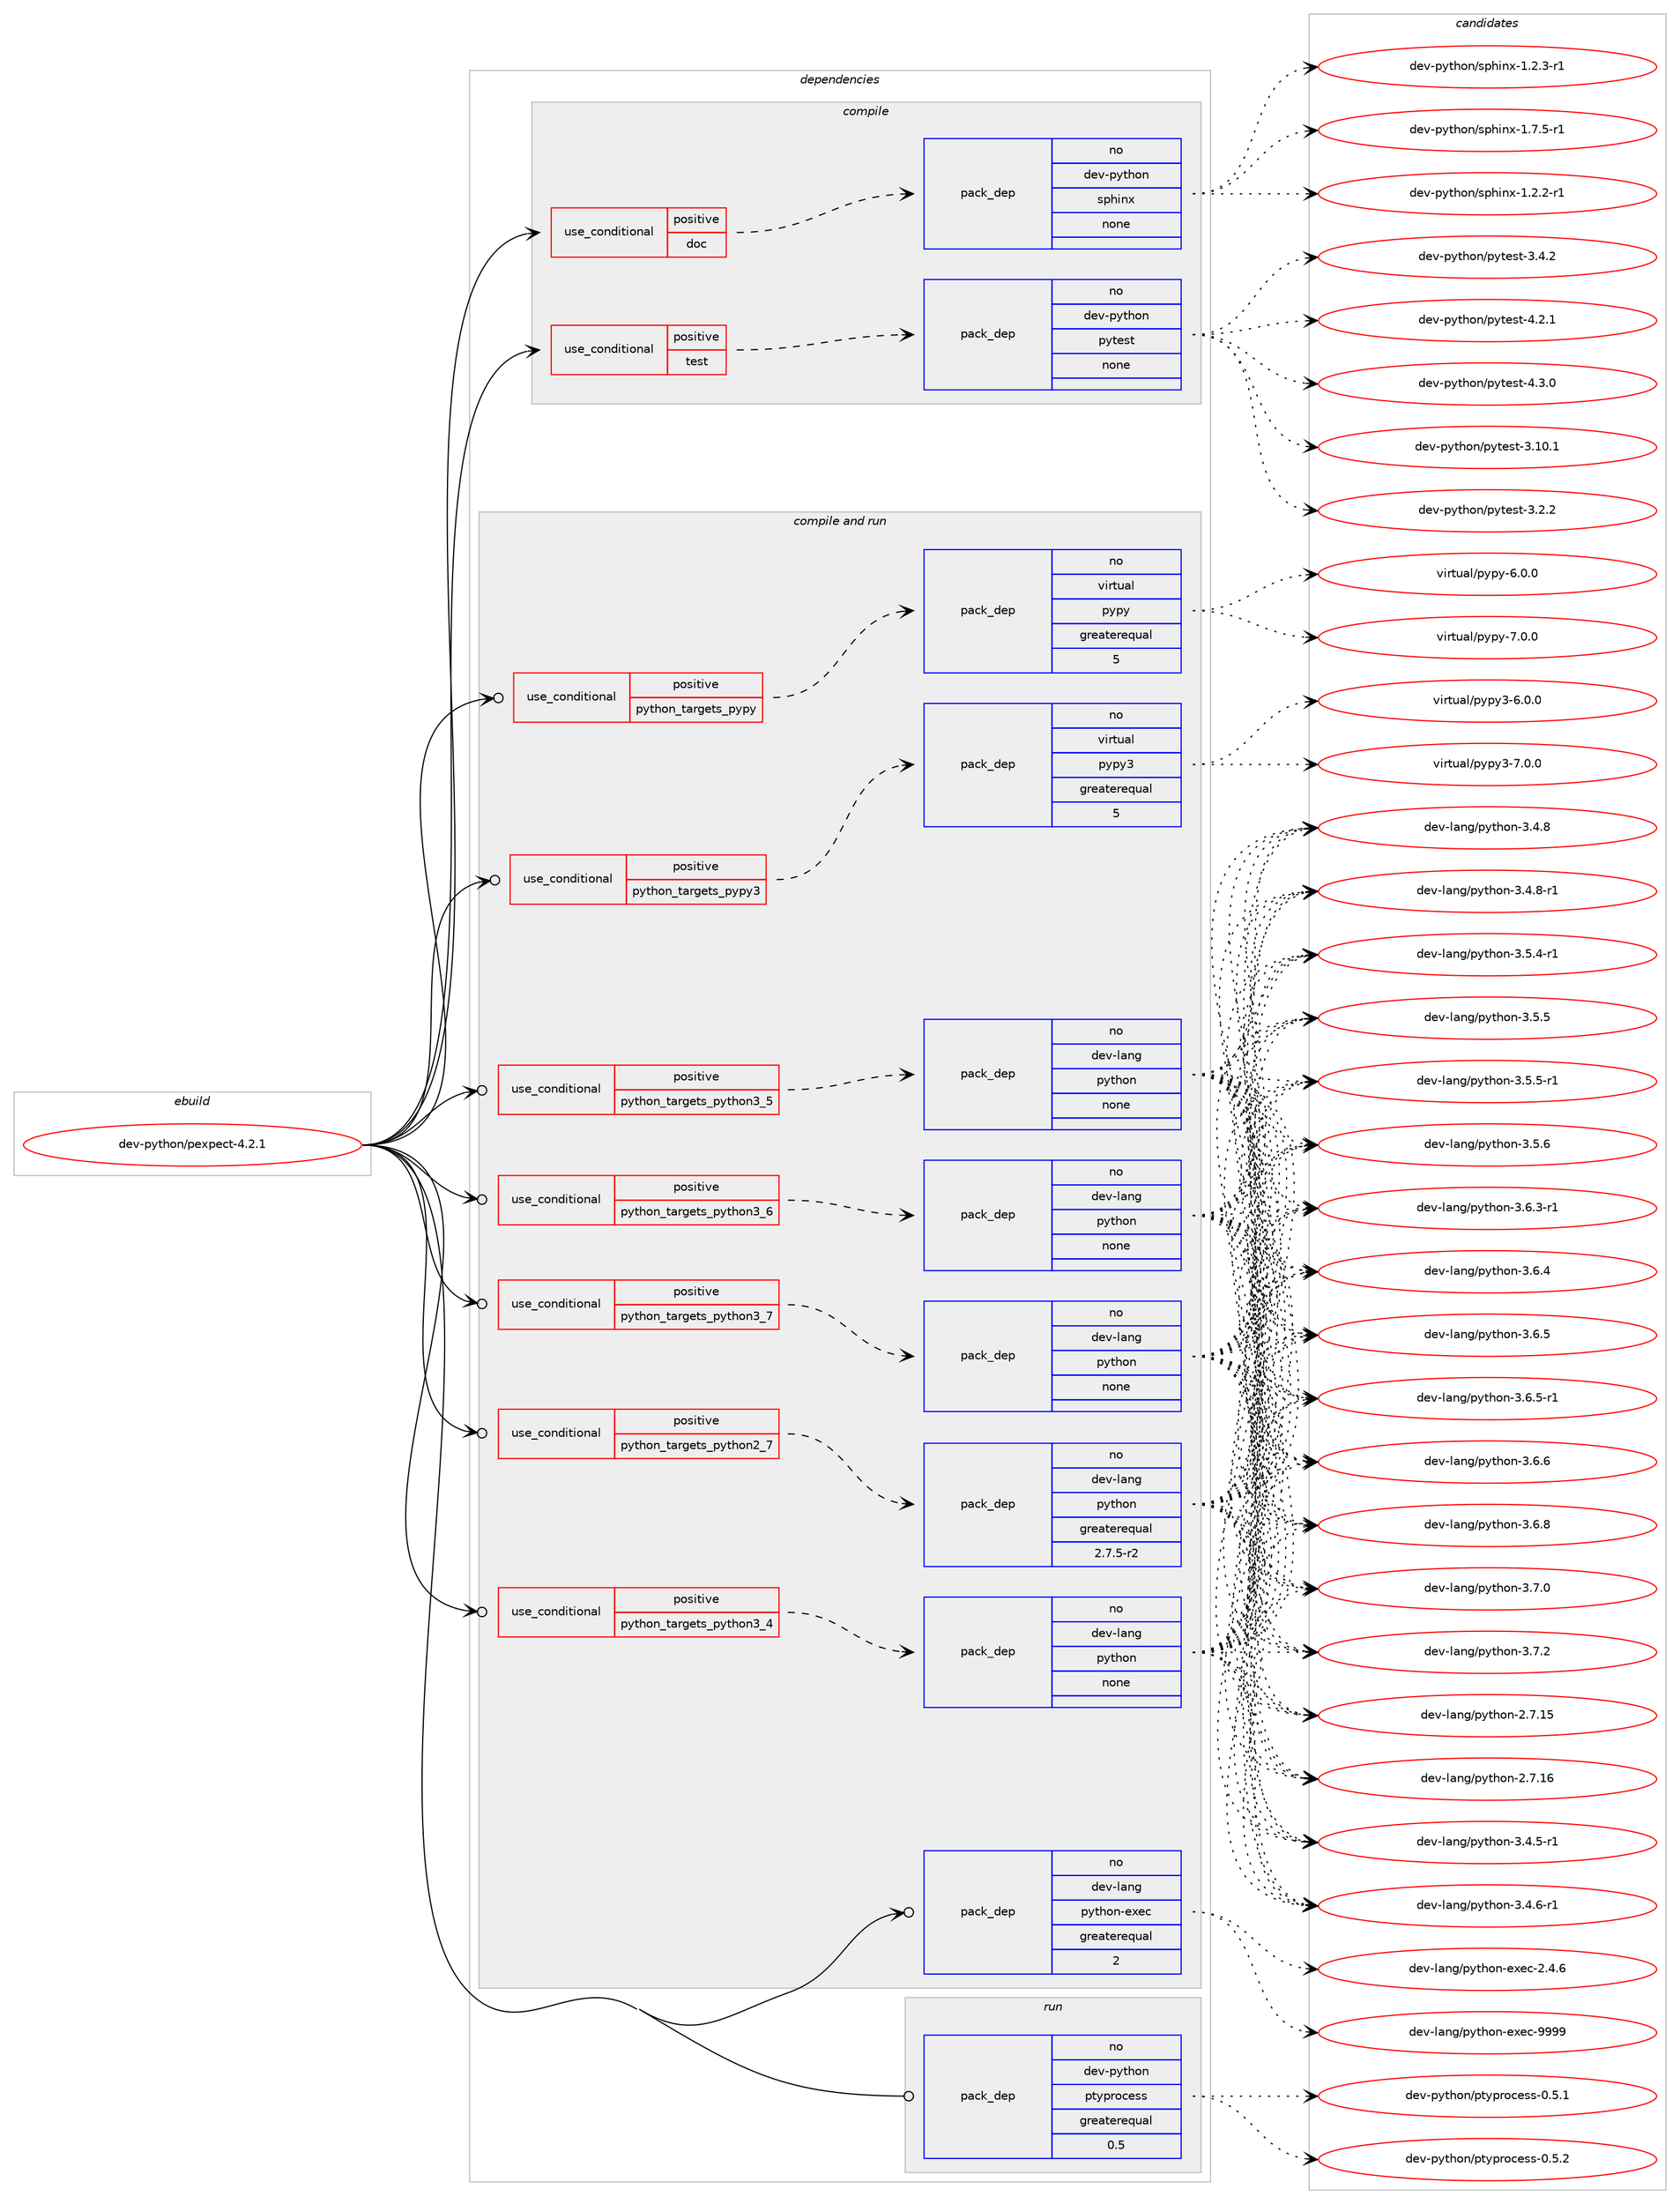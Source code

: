 digraph prolog {

# *************
# Graph options
# *************

newrank=true;
concentrate=true;
compound=true;
graph [rankdir=LR,fontname=Helvetica,fontsize=10,ranksep=1.5];#, ranksep=2.5, nodesep=0.2];
edge  [arrowhead=vee];
node  [fontname=Helvetica,fontsize=10];

# **********
# The ebuild
# **********

subgraph cluster_leftcol {
color=gray;
rank=same;
label=<<i>ebuild</i>>;
id [label="dev-python/pexpect-4.2.1", color=red, width=4, href="../dev-python/pexpect-4.2.1.svg"];
}

# ****************
# The dependencies
# ****************

subgraph cluster_midcol {
color=gray;
label=<<i>dependencies</i>>;
subgraph cluster_compile {
fillcolor="#eeeeee";
style=filled;
label=<<i>compile</i>>;
subgraph cond379324 {
dependency1425254 [label=<<TABLE BORDER="0" CELLBORDER="1" CELLSPACING="0" CELLPADDING="4"><TR><TD ROWSPAN="3" CELLPADDING="10">use_conditional</TD></TR><TR><TD>positive</TD></TR><TR><TD>doc</TD></TR></TABLE>>, shape=none, color=red];
subgraph pack1022620 {
dependency1425255 [label=<<TABLE BORDER="0" CELLBORDER="1" CELLSPACING="0" CELLPADDING="4" WIDTH="220"><TR><TD ROWSPAN="6" CELLPADDING="30">pack_dep</TD></TR><TR><TD WIDTH="110">no</TD></TR><TR><TD>dev-python</TD></TR><TR><TD>sphinx</TD></TR><TR><TD>none</TD></TR><TR><TD></TD></TR></TABLE>>, shape=none, color=blue];
}
dependency1425254:e -> dependency1425255:w [weight=20,style="dashed",arrowhead="vee"];
}
id:e -> dependency1425254:w [weight=20,style="solid",arrowhead="vee"];
subgraph cond379325 {
dependency1425256 [label=<<TABLE BORDER="0" CELLBORDER="1" CELLSPACING="0" CELLPADDING="4"><TR><TD ROWSPAN="3" CELLPADDING="10">use_conditional</TD></TR><TR><TD>positive</TD></TR><TR><TD>test</TD></TR></TABLE>>, shape=none, color=red];
subgraph pack1022621 {
dependency1425257 [label=<<TABLE BORDER="0" CELLBORDER="1" CELLSPACING="0" CELLPADDING="4" WIDTH="220"><TR><TD ROWSPAN="6" CELLPADDING="30">pack_dep</TD></TR><TR><TD WIDTH="110">no</TD></TR><TR><TD>dev-python</TD></TR><TR><TD>pytest</TD></TR><TR><TD>none</TD></TR><TR><TD></TD></TR></TABLE>>, shape=none, color=blue];
}
dependency1425256:e -> dependency1425257:w [weight=20,style="dashed",arrowhead="vee"];
}
id:e -> dependency1425256:w [weight=20,style="solid",arrowhead="vee"];
}
subgraph cluster_compileandrun {
fillcolor="#eeeeee";
style=filled;
label=<<i>compile and run</i>>;
subgraph cond379326 {
dependency1425258 [label=<<TABLE BORDER="0" CELLBORDER="1" CELLSPACING="0" CELLPADDING="4"><TR><TD ROWSPAN="3" CELLPADDING="10">use_conditional</TD></TR><TR><TD>positive</TD></TR><TR><TD>python_targets_pypy</TD></TR></TABLE>>, shape=none, color=red];
subgraph pack1022622 {
dependency1425259 [label=<<TABLE BORDER="0" CELLBORDER="1" CELLSPACING="0" CELLPADDING="4" WIDTH="220"><TR><TD ROWSPAN="6" CELLPADDING="30">pack_dep</TD></TR><TR><TD WIDTH="110">no</TD></TR><TR><TD>virtual</TD></TR><TR><TD>pypy</TD></TR><TR><TD>greaterequal</TD></TR><TR><TD>5</TD></TR></TABLE>>, shape=none, color=blue];
}
dependency1425258:e -> dependency1425259:w [weight=20,style="dashed",arrowhead="vee"];
}
id:e -> dependency1425258:w [weight=20,style="solid",arrowhead="odotvee"];
subgraph cond379327 {
dependency1425260 [label=<<TABLE BORDER="0" CELLBORDER="1" CELLSPACING="0" CELLPADDING="4"><TR><TD ROWSPAN="3" CELLPADDING="10">use_conditional</TD></TR><TR><TD>positive</TD></TR><TR><TD>python_targets_pypy3</TD></TR></TABLE>>, shape=none, color=red];
subgraph pack1022623 {
dependency1425261 [label=<<TABLE BORDER="0" CELLBORDER="1" CELLSPACING="0" CELLPADDING="4" WIDTH="220"><TR><TD ROWSPAN="6" CELLPADDING="30">pack_dep</TD></TR><TR><TD WIDTH="110">no</TD></TR><TR><TD>virtual</TD></TR><TR><TD>pypy3</TD></TR><TR><TD>greaterequal</TD></TR><TR><TD>5</TD></TR></TABLE>>, shape=none, color=blue];
}
dependency1425260:e -> dependency1425261:w [weight=20,style="dashed",arrowhead="vee"];
}
id:e -> dependency1425260:w [weight=20,style="solid",arrowhead="odotvee"];
subgraph cond379328 {
dependency1425262 [label=<<TABLE BORDER="0" CELLBORDER="1" CELLSPACING="0" CELLPADDING="4"><TR><TD ROWSPAN="3" CELLPADDING="10">use_conditional</TD></TR><TR><TD>positive</TD></TR><TR><TD>python_targets_python2_7</TD></TR></TABLE>>, shape=none, color=red];
subgraph pack1022624 {
dependency1425263 [label=<<TABLE BORDER="0" CELLBORDER="1" CELLSPACING="0" CELLPADDING="4" WIDTH="220"><TR><TD ROWSPAN="6" CELLPADDING="30">pack_dep</TD></TR><TR><TD WIDTH="110">no</TD></TR><TR><TD>dev-lang</TD></TR><TR><TD>python</TD></TR><TR><TD>greaterequal</TD></TR><TR><TD>2.7.5-r2</TD></TR></TABLE>>, shape=none, color=blue];
}
dependency1425262:e -> dependency1425263:w [weight=20,style="dashed",arrowhead="vee"];
}
id:e -> dependency1425262:w [weight=20,style="solid",arrowhead="odotvee"];
subgraph cond379329 {
dependency1425264 [label=<<TABLE BORDER="0" CELLBORDER="1" CELLSPACING="0" CELLPADDING="4"><TR><TD ROWSPAN="3" CELLPADDING="10">use_conditional</TD></TR><TR><TD>positive</TD></TR><TR><TD>python_targets_python3_4</TD></TR></TABLE>>, shape=none, color=red];
subgraph pack1022625 {
dependency1425265 [label=<<TABLE BORDER="0" CELLBORDER="1" CELLSPACING="0" CELLPADDING="4" WIDTH="220"><TR><TD ROWSPAN="6" CELLPADDING="30">pack_dep</TD></TR><TR><TD WIDTH="110">no</TD></TR><TR><TD>dev-lang</TD></TR><TR><TD>python</TD></TR><TR><TD>none</TD></TR><TR><TD></TD></TR></TABLE>>, shape=none, color=blue];
}
dependency1425264:e -> dependency1425265:w [weight=20,style="dashed",arrowhead="vee"];
}
id:e -> dependency1425264:w [weight=20,style="solid",arrowhead="odotvee"];
subgraph cond379330 {
dependency1425266 [label=<<TABLE BORDER="0" CELLBORDER="1" CELLSPACING="0" CELLPADDING="4"><TR><TD ROWSPAN="3" CELLPADDING="10">use_conditional</TD></TR><TR><TD>positive</TD></TR><TR><TD>python_targets_python3_5</TD></TR></TABLE>>, shape=none, color=red];
subgraph pack1022626 {
dependency1425267 [label=<<TABLE BORDER="0" CELLBORDER="1" CELLSPACING="0" CELLPADDING="4" WIDTH="220"><TR><TD ROWSPAN="6" CELLPADDING="30">pack_dep</TD></TR><TR><TD WIDTH="110">no</TD></TR><TR><TD>dev-lang</TD></TR><TR><TD>python</TD></TR><TR><TD>none</TD></TR><TR><TD></TD></TR></TABLE>>, shape=none, color=blue];
}
dependency1425266:e -> dependency1425267:w [weight=20,style="dashed",arrowhead="vee"];
}
id:e -> dependency1425266:w [weight=20,style="solid",arrowhead="odotvee"];
subgraph cond379331 {
dependency1425268 [label=<<TABLE BORDER="0" CELLBORDER="1" CELLSPACING="0" CELLPADDING="4"><TR><TD ROWSPAN="3" CELLPADDING="10">use_conditional</TD></TR><TR><TD>positive</TD></TR><TR><TD>python_targets_python3_6</TD></TR></TABLE>>, shape=none, color=red];
subgraph pack1022627 {
dependency1425269 [label=<<TABLE BORDER="0" CELLBORDER="1" CELLSPACING="0" CELLPADDING="4" WIDTH="220"><TR><TD ROWSPAN="6" CELLPADDING="30">pack_dep</TD></TR><TR><TD WIDTH="110">no</TD></TR><TR><TD>dev-lang</TD></TR><TR><TD>python</TD></TR><TR><TD>none</TD></TR><TR><TD></TD></TR></TABLE>>, shape=none, color=blue];
}
dependency1425268:e -> dependency1425269:w [weight=20,style="dashed",arrowhead="vee"];
}
id:e -> dependency1425268:w [weight=20,style="solid",arrowhead="odotvee"];
subgraph cond379332 {
dependency1425270 [label=<<TABLE BORDER="0" CELLBORDER="1" CELLSPACING="0" CELLPADDING="4"><TR><TD ROWSPAN="3" CELLPADDING="10">use_conditional</TD></TR><TR><TD>positive</TD></TR><TR><TD>python_targets_python3_7</TD></TR></TABLE>>, shape=none, color=red];
subgraph pack1022628 {
dependency1425271 [label=<<TABLE BORDER="0" CELLBORDER="1" CELLSPACING="0" CELLPADDING="4" WIDTH="220"><TR><TD ROWSPAN="6" CELLPADDING="30">pack_dep</TD></TR><TR><TD WIDTH="110">no</TD></TR><TR><TD>dev-lang</TD></TR><TR><TD>python</TD></TR><TR><TD>none</TD></TR><TR><TD></TD></TR></TABLE>>, shape=none, color=blue];
}
dependency1425270:e -> dependency1425271:w [weight=20,style="dashed",arrowhead="vee"];
}
id:e -> dependency1425270:w [weight=20,style="solid",arrowhead="odotvee"];
subgraph pack1022629 {
dependency1425272 [label=<<TABLE BORDER="0" CELLBORDER="1" CELLSPACING="0" CELLPADDING="4" WIDTH="220"><TR><TD ROWSPAN="6" CELLPADDING="30">pack_dep</TD></TR><TR><TD WIDTH="110">no</TD></TR><TR><TD>dev-lang</TD></TR><TR><TD>python-exec</TD></TR><TR><TD>greaterequal</TD></TR><TR><TD>2</TD></TR></TABLE>>, shape=none, color=blue];
}
id:e -> dependency1425272:w [weight=20,style="solid",arrowhead="odotvee"];
}
subgraph cluster_run {
fillcolor="#eeeeee";
style=filled;
label=<<i>run</i>>;
subgraph pack1022630 {
dependency1425273 [label=<<TABLE BORDER="0" CELLBORDER="1" CELLSPACING="0" CELLPADDING="4" WIDTH="220"><TR><TD ROWSPAN="6" CELLPADDING="30">pack_dep</TD></TR><TR><TD WIDTH="110">no</TD></TR><TR><TD>dev-python</TD></TR><TR><TD>ptyprocess</TD></TR><TR><TD>greaterequal</TD></TR><TR><TD>0.5</TD></TR></TABLE>>, shape=none, color=blue];
}
id:e -> dependency1425273:w [weight=20,style="solid",arrowhead="odot"];
}
}

# **************
# The candidates
# **************

subgraph cluster_choices {
rank=same;
color=gray;
label=<<i>candidates</i>>;

subgraph choice1022620 {
color=black;
nodesep=1;
choice10010111845112121116104111110471151121041051101204549465046504511449 [label="dev-python/sphinx-1.2.2-r1", color=red, width=4,href="../dev-python/sphinx-1.2.2-r1.svg"];
choice10010111845112121116104111110471151121041051101204549465046514511449 [label="dev-python/sphinx-1.2.3-r1", color=red, width=4,href="../dev-python/sphinx-1.2.3-r1.svg"];
choice10010111845112121116104111110471151121041051101204549465546534511449 [label="dev-python/sphinx-1.7.5-r1", color=red, width=4,href="../dev-python/sphinx-1.7.5-r1.svg"];
dependency1425255:e -> choice10010111845112121116104111110471151121041051101204549465046504511449:w [style=dotted,weight="100"];
dependency1425255:e -> choice10010111845112121116104111110471151121041051101204549465046514511449:w [style=dotted,weight="100"];
dependency1425255:e -> choice10010111845112121116104111110471151121041051101204549465546534511449:w [style=dotted,weight="100"];
}
subgraph choice1022621 {
color=black;
nodesep=1;
choice100101118451121211161041111104711212111610111511645514649484649 [label="dev-python/pytest-3.10.1", color=red, width=4,href="../dev-python/pytest-3.10.1.svg"];
choice1001011184511212111610411111047112121116101115116455146504650 [label="dev-python/pytest-3.2.2", color=red, width=4,href="../dev-python/pytest-3.2.2.svg"];
choice1001011184511212111610411111047112121116101115116455146524650 [label="dev-python/pytest-3.4.2", color=red, width=4,href="../dev-python/pytest-3.4.2.svg"];
choice1001011184511212111610411111047112121116101115116455246504649 [label="dev-python/pytest-4.2.1", color=red, width=4,href="../dev-python/pytest-4.2.1.svg"];
choice1001011184511212111610411111047112121116101115116455246514648 [label="dev-python/pytest-4.3.0", color=red, width=4,href="../dev-python/pytest-4.3.0.svg"];
dependency1425257:e -> choice100101118451121211161041111104711212111610111511645514649484649:w [style=dotted,weight="100"];
dependency1425257:e -> choice1001011184511212111610411111047112121116101115116455146504650:w [style=dotted,weight="100"];
dependency1425257:e -> choice1001011184511212111610411111047112121116101115116455146524650:w [style=dotted,weight="100"];
dependency1425257:e -> choice1001011184511212111610411111047112121116101115116455246504649:w [style=dotted,weight="100"];
dependency1425257:e -> choice1001011184511212111610411111047112121116101115116455246514648:w [style=dotted,weight="100"];
}
subgraph choice1022622 {
color=black;
nodesep=1;
choice1181051141161179710847112121112121455446484648 [label="virtual/pypy-6.0.0", color=red, width=4,href="../virtual/pypy-6.0.0.svg"];
choice1181051141161179710847112121112121455546484648 [label="virtual/pypy-7.0.0", color=red, width=4,href="../virtual/pypy-7.0.0.svg"];
dependency1425259:e -> choice1181051141161179710847112121112121455446484648:w [style=dotted,weight="100"];
dependency1425259:e -> choice1181051141161179710847112121112121455546484648:w [style=dotted,weight="100"];
}
subgraph choice1022623 {
color=black;
nodesep=1;
choice118105114116117971084711212111212151455446484648 [label="virtual/pypy3-6.0.0", color=red, width=4,href="../virtual/pypy3-6.0.0.svg"];
choice118105114116117971084711212111212151455546484648 [label="virtual/pypy3-7.0.0", color=red, width=4,href="../virtual/pypy3-7.0.0.svg"];
dependency1425261:e -> choice118105114116117971084711212111212151455446484648:w [style=dotted,weight="100"];
dependency1425261:e -> choice118105114116117971084711212111212151455546484648:w [style=dotted,weight="100"];
}
subgraph choice1022624 {
color=black;
nodesep=1;
choice10010111845108971101034711212111610411111045504655464953 [label="dev-lang/python-2.7.15", color=red, width=4,href="../dev-lang/python-2.7.15.svg"];
choice10010111845108971101034711212111610411111045504655464954 [label="dev-lang/python-2.7.16", color=red, width=4,href="../dev-lang/python-2.7.16.svg"];
choice1001011184510897110103471121211161041111104551465246534511449 [label="dev-lang/python-3.4.5-r1", color=red, width=4,href="../dev-lang/python-3.4.5-r1.svg"];
choice1001011184510897110103471121211161041111104551465246544511449 [label="dev-lang/python-3.4.6-r1", color=red, width=4,href="../dev-lang/python-3.4.6-r1.svg"];
choice100101118451089711010347112121116104111110455146524656 [label="dev-lang/python-3.4.8", color=red, width=4,href="../dev-lang/python-3.4.8.svg"];
choice1001011184510897110103471121211161041111104551465246564511449 [label="dev-lang/python-3.4.8-r1", color=red, width=4,href="../dev-lang/python-3.4.8-r1.svg"];
choice1001011184510897110103471121211161041111104551465346524511449 [label="dev-lang/python-3.5.4-r1", color=red, width=4,href="../dev-lang/python-3.5.4-r1.svg"];
choice100101118451089711010347112121116104111110455146534653 [label="dev-lang/python-3.5.5", color=red, width=4,href="../dev-lang/python-3.5.5.svg"];
choice1001011184510897110103471121211161041111104551465346534511449 [label="dev-lang/python-3.5.5-r1", color=red, width=4,href="../dev-lang/python-3.5.5-r1.svg"];
choice100101118451089711010347112121116104111110455146534654 [label="dev-lang/python-3.5.6", color=red, width=4,href="../dev-lang/python-3.5.6.svg"];
choice1001011184510897110103471121211161041111104551465446514511449 [label="dev-lang/python-3.6.3-r1", color=red, width=4,href="../dev-lang/python-3.6.3-r1.svg"];
choice100101118451089711010347112121116104111110455146544652 [label="dev-lang/python-3.6.4", color=red, width=4,href="../dev-lang/python-3.6.4.svg"];
choice100101118451089711010347112121116104111110455146544653 [label="dev-lang/python-3.6.5", color=red, width=4,href="../dev-lang/python-3.6.5.svg"];
choice1001011184510897110103471121211161041111104551465446534511449 [label="dev-lang/python-3.6.5-r1", color=red, width=4,href="../dev-lang/python-3.6.5-r1.svg"];
choice100101118451089711010347112121116104111110455146544654 [label="dev-lang/python-3.6.6", color=red, width=4,href="../dev-lang/python-3.6.6.svg"];
choice100101118451089711010347112121116104111110455146544656 [label="dev-lang/python-3.6.8", color=red, width=4,href="../dev-lang/python-3.6.8.svg"];
choice100101118451089711010347112121116104111110455146554648 [label="dev-lang/python-3.7.0", color=red, width=4,href="../dev-lang/python-3.7.0.svg"];
choice100101118451089711010347112121116104111110455146554650 [label="dev-lang/python-3.7.2", color=red, width=4,href="../dev-lang/python-3.7.2.svg"];
dependency1425263:e -> choice10010111845108971101034711212111610411111045504655464953:w [style=dotted,weight="100"];
dependency1425263:e -> choice10010111845108971101034711212111610411111045504655464954:w [style=dotted,weight="100"];
dependency1425263:e -> choice1001011184510897110103471121211161041111104551465246534511449:w [style=dotted,weight="100"];
dependency1425263:e -> choice1001011184510897110103471121211161041111104551465246544511449:w [style=dotted,weight="100"];
dependency1425263:e -> choice100101118451089711010347112121116104111110455146524656:w [style=dotted,weight="100"];
dependency1425263:e -> choice1001011184510897110103471121211161041111104551465246564511449:w [style=dotted,weight="100"];
dependency1425263:e -> choice1001011184510897110103471121211161041111104551465346524511449:w [style=dotted,weight="100"];
dependency1425263:e -> choice100101118451089711010347112121116104111110455146534653:w [style=dotted,weight="100"];
dependency1425263:e -> choice1001011184510897110103471121211161041111104551465346534511449:w [style=dotted,weight="100"];
dependency1425263:e -> choice100101118451089711010347112121116104111110455146534654:w [style=dotted,weight="100"];
dependency1425263:e -> choice1001011184510897110103471121211161041111104551465446514511449:w [style=dotted,weight="100"];
dependency1425263:e -> choice100101118451089711010347112121116104111110455146544652:w [style=dotted,weight="100"];
dependency1425263:e -> choice100101118451089711010347112121116104111110455146544653:w [style=dotted,weight="100"];
dependency1425263:e -> choice1001011184510897110103471121211161041111104551465446534511449:w [style=dotted,weight="100"];
dependency1425263:e -> choice100101118451089711010347112121116104111110455146544654:w [style=dotted,weight="100"];
dependency1425263:e -> choice100101118451089711010347112121116104111110455146544656:w [style=dotted,weight="100"];
dependency1425263:e -> choice100101118451089711010347112121116104111110455146554648:w [style=dotted,weight="100"];
dependency1425263:e -> choice100101118451089711010347112121116104111110455146554650:w [style=dotted,weight="100"];
}
subgraph choice1022625 {
color=black;
nodesep=1;
choice10010111845108971101034711212111610411111045504655464953 [label="dev-lang/python-2.7.15", color=red, width=4,href="../dev-lang/python-2.7.15.svg"];
choice10010111845108971101034711212111610411111045504655464954 [label="dev-lang/python-2.7.16", color=red, width=4,href="../dev-lang/python-2.7.16.svg"];
choice1001011184510897110103471121211161041111104551465246534511449 [label="dev-lang/python-3.4.5-r1", color=red, width=4,href="../dev-lang/python-3.4.5-r1.svg"];
choice1001011184510897110103471121211161041111104551465246544511449 [label="dev-lang/python-3.4.6-r1", color=red, width=4,href="../dev-lang/python-3.4.6-r1.svg"];
choice100101118451089711010347112121116104111110455146524656 [label="dev-lang/python-3.4.8", color=red, width=4,href="../dev-lang/python-3.4.8.svg"];
choice1001011184510897110103471121211161041111104551465246564511449 [label="dev-lang/python-3.4.8-r1", color=red, width=4,href="../dev-lang/python-3.4.8-r1.svg"];
choice1001011184510897110103471121211161041111104551465346524511449 [label="dev-lang/python-3.5.4-r1", color=red, width=4,href="../dev-lang/python-3.5.4-r1.svg"];
choice100101118451089711010347112121116104111110455146534653 [label="dev-lang/python-3.5.5", color=red, width=4,href="../dev-lang/python-3.5.5.svg"];
choice1001011184510897110103471121211161041111104551465346534511449 [label="dev-lang/python-3.5.5-r1", color=red, width=4,href="../dev-lang/python-3.5.5-r1.svg"];
choice100101118451089711010347112121116104111110455146534654 [label="dev-lang/python-3.5.6", color=red, width=4,href="../dev-lang/python-3.5.6.svg"];
choice1001011184510897110103471121211161041111104551465446514511449 [label="dev-lang/python-3.6.3-r1", color=red, width=4,href="../dev-lang/python-3.6.3-r1.svg"];
choice100101118451089711010347112121116104111110455146544652 [label="dev-lang/python-3.6.4", color=red, width=4,href="../dev-lang/python-3.6.4.svg"];
choice100101118451089711010347112121116104111110455146544653 [label="dev-lang/python-3.6.5", color=red, width=4,href="../dev-lang/python-3.6.5.svg"];
choice1001011184510897110103471121211161041111104551465446534511449 [label="dev-lang/python-3.6.5-r1", color=red, width=4,href="../dev-lang/python-3.6.5-r1.svg"];
choice100101118451089711010347112121116104111110455146544654 [label="dev-lang/python-3.6.6", color=red, width=4,href="../dev-lang/python-3.6.6.svg"];
choice100101118451089711010347112121116104111110455146544656 [label="dev-lang/python-3.6.8", color=red, width=4,href="../dev-lang/python-3.6.8.svg"];
choice100101118451089711010347112121116104111110455146554648 [label="dev-lang/python-3.7.0", color=red, width=4,href="../dev-lang/python-3.7.0.svg"];
choice100101118451089711010347112121116104111110455146554650 [label="dev-lang/python-3.7.2", color=red, width=4,href="../dev-lang/python-3.7.2.svg"];
dependency1425265:e -> choice10010111845108971101034711212111610411111045504655464953:w [style=dotted,weight="100"];
dependency1425265:e -> choice10010111845108971101034711212111610411111045504655464954:w [style=dotted,weight="100"];
dependency1425265:e -> choice1001011184510897110103471121211161041111104551465246534511449:w [style=dotted,weight="100"];
dependency1425265:e -> choice1001011184510897110103471121211161041111104551465246544511449:w [style=dotted,weight="100"];
dependency1425265:e -> choice100101118451089711010347112121116104111110455146524656:w [style=dotted,weight="100"];
dependency1425265:e -> choice1001011184510897110103471121211161041111104551465246564511449:w [style=dotted,weight="100"];
dependency1425265:e -> choice1001011184510897110103471121211161041111104551465346524511449:w [style=dotted,weight="100"];
dependency1425265:e -> choice100101118451089711010347112121116104111110455146534653:w [style=dotted,weight="100"];
dependency1425265:e -> choice1001011184510897110103471121211161041111104551465346534511449:w [style=dotted,weight="100"];
dependency1425265:e -> choice100101118451089711010347112121116104111110455146534654:w [style=dotted,weight="100"];
dependency1425265:e -> choice1001011184510897110103471121211161041111104551465446514511449:w [style=dotted,weight="100"];
dependency1425265:e -> choice100101118451089711010347112121116104111110455146544652:w [style=dotted,weight="100"];
dependency1425265:e -> choice100101118451089711010347112121116104111110455146544653:w [style=dotted,weight="100"];
dependency1425265:e -> choice1001011184510897110103471121211161041111104551465446534511449:w [style=dotted,weight="100"];
dependency1425265:e -> choice100101118451089711010347112121116104111110455146544654:w [style=dotted,weight="100"];
dependency1425265:e -> choice100101118451089711010347112121116104111110455146544656:w [style=dotted,weight="100"];
dependency1425265:e -> choice100101118451089711010347112121116104111110455146554648:w [style=dotted,weight="100"];
dependency1425265:e -> choice100101118451089711010347112121116104111110455146554650:w [style=dotted,weight="100"];
}
subgraph choice1022626 {
color=black;
nodesep=1;
choice10010111845108971101034711212111610411111045504655464953 [label="dev-lang/python-2.7.15", color=red, width=4,href="../dev-lang/python-2.7.15.svg"];
choice10010111845108971101034711212111610411111045504655464954 [label="dev-lang/python-2.7.16", color=red, width=4,href="../dev-lang/python-2.7.16.svg"];
choice1001011184510897110103471121211161041111104551465246534511449 [label="dev-lang/python-3.4.5-r1", color=red, width=4,href="../dev-lang/python-3.4.5-r1.svg"];
choice1001011184510897110103471121211161041111104551465246544511449 [label="dev-lang/python-3.4.6-r1", color=red, width=4,href="../dev-lang/python-3.4.6-r1.svg"];
choice100101118451089711010347112121116104111110455146524656 [label="dev-lang/python-3.4.8", color=red, width=4,href="../dev-lang/python-3.4.8.svg"];
choice1001011184510897110103471121211161041111104551465246564511449 [label="dev-lang/python-3.4.8-r1", color=red, width=4,href="../dev-lang/python-3.4.8-r1.svg"];
choice1001011184510897110103471121211161041111104551465346524511449 [label="dev-lang/python-3.5.4-r1", color=red, width=4,href="../dev-lang/python-3.5.4-r1.svg"];
choice100101118451089711010347112121116104111110455146534653 [label="dev-lang/python-3.5.5", color=red, width=4,href="../dev-lang/python-3.5.5.svg"];
choice1001011184510897110103471121211161041111104551465346534511449 [label="dev-lang/python-3.5.5-r1", color=red, width=4,href="../dev-lang/python-3.5.5-r1.svg"];
choice100101118451089711010347112121116104111110455146534654 [label="dev-lang/python-3.5.6", color=red, width=4,href="../dev-lang/python-3.5.6.svg"];
choice1001011184510897110103471121211161041111104551465446514511449 [label="dev-lang/python-3.6.3-r1", color=red, width=4,href="../dev-lang/python-3.6.3-r1.svg"];
choice100101118451089711010347112121116104111110455146544652 [label="dev-lang/python-3.6.4", color=red, width=4,href="../dev-lang/python-3.6.4.svg"];
choice100101118451089711010347112121116104111110455146544653 [label="dev-lang/python-3.6.5", color=red, width=4,href="../dev-lang/python-3.6.5.svg"];
choice1001011184510897110103471121211161041111104551465446534511449 [label="dev-lang/python-3.6.5-r1", color=red, width=4,href="../dev-lang/python-3.6.5-r1.svg"];
choice100101118451089711010347112121116104111110455146544654 [label="dev-lang/python-3.6.6", color=red, width=4,href="../dev-lang/python-3.6.6.svg"];
choice100101118451089711010347112121116104111110455146544656 [label="dev-lang/python-3.6.8", color=red, width=4,href="../dev-lang/python-3.6.8.svg"];
choice100101118451089711010347112121116104111110455146554648 [label="dev-lang/python-3.7.0", color=red, width=4,href="../dev-lang/python-3.7.0.svg"];
choice100101118451089711010347112121116104111110455146554650 [label="dev-lang/python-3.7.2", color=red, width=4,href="../dev-lang/python-3.7.2.svg"];
dependency1425267:e -> choice10010111845108971101034711212111610411111045504655464953:w [style=dotted,weight="100"];
dependency1425267:e -> choice10010111845108971101034711212111610411111045504655464954:w [style=dotted,weight="100"];
dependency1425267:e -> choice1001011184510897110103471121211161041111104551465246534511449:w [style=dotted,weight="100"];
dependency1425267:e -> choice1001011184510897110103471121211161041111104551465246544511449:w [style=dotted,weight="100"];
dependency1425267:e -> choice100101118451089711010347112121116104111110455146524656:w [style=dotted,weight="100"];
dependency1425267:e -> choice1001011184510897110103471121211161041111104551465246564511449:w [style=dotted,weight="100"];
dependency1425267:e -> choice1001011184510897110103471121211161041111104551465346524511449:w [style=dotted,weight="100"];
dependency1425267:e -> choice100101118451089711010347112121116104111110455146534653:w [style=dotted,weight="100"];
dependency1425267:e -> choice1001011184510897110103471121211161041111104551465346534511449:w [style=dotted,weight="100"];
dependency1425267:e -> choice100101118451089711010347112121116104111110455146534654:w [style=dotted,weight="100"];
dependency1425267:e -> choice1001011184510897110103471121211161041111104551465446514511449:w [style=dotted,weight="100"];
dependency1425267:e -> choice100101118451089711010347112121116104111110455146544652:w [style=dotted,weight="100"];
dependency1425267:e -> choice100101118451089711010347112121116104111110455146544653:w [style=dotted,weight="100"];
dependency1425267:e -> choice1001011184510897110103471121211161041111104551465446534511449:w [style=dotted,weight="100"];
dependency1425267:e -> choice100101118451089711010347112121116104111110455146544654:w [style=dotted,weight="100"];
dependency1425267:e -> choice100101118451089711010347112121116104111110455146544656:w [style=dotted,weight="100"];
dependency1425267:e -> choice100101118451089711010347112121116104111110455146554648:w [style=dotted,weight="100"];
dependency1425267:e -> choice100101118451089711010347112121116104111110455146554650:w [style=dotted,weight="100"];
}
subgraph choice1022627 {
color=black;
nodesep=1;
choice10010111845108971101034711212111610411111045504655464953 [label="dev-lang/python-2.7.15", color=red, width=4,href="../dev-lang/python-2.7.15.svg"];
choice10010111845108971101034711212111610411111045504655464954 [label="dev-lang/python-2.7.16", color=red, width=4,href="../dev-lang/python-2.7.16.svg"];
choice1001011184510897110103471121211161041111104551465246534511449 [label="dev-lang/python-3.4.5-r1", color=red, width=4,href="../dev-lang/python-3.4.5-r1.svg"];
choice1001011184510897110103471121211161041111104551465246544511449 [label="dev-lang/python-3.4.6-r1", color=red, width=4,href="../dev-lang/python-3.4.6-r1.svg"];
choice100101118451089711010347112121116104111110455146524656 [label="dev-lang/python-3.4.8", color=red, width=4,href="../dev-lang/python-3.4.8.svg"];
choice1001011184510897110103471121211161041111104551465246564511449 [label="dev-lang/python-3.4.8-r1", color=red, width=4,href="../dev-lang/python-3.4.8-r1.svg"];
choice1001011184510897110103471121211161041111104551465346524511449 [label="dev-lang/python-3.5.4-r1", color=red, width=4,href="../dev-lang/python-3.5.4-r1.svg"];
choice100101118451089711010347112121116104111110455146534653 [label="dev-lang/python-3.5.5", color=red, width=4,href="../dev-lang/python-3.5.5.svg"];
choice1001011184510897110103471121211161041111104551465346534511449 [label="dev-lang/python-3.5.5-r1", color=red, width=4,href="../dev-lang/python-3.5.5-r1.svg"];
choice100101118451089711010347112121116104111110455146534654 [label="dev-lang/python-3.5.6", color=red, width=4,href="../dev-lang/python-3.5.6.svg"];
choice1001011184510897110103471121211161041111104551465446514511449 [label="dev-lang/python-3.6.3-r1", color=red, width=4,href="../dev-lang/python-3.6.3-r1.svg"];
choice100101118451089711010347112121116104111110455146544652 [label="dev-lang/python-3.6.4", color=red, width=4,href="../dev-lang/python-3.6.4.svg"];
choice100101118451089711010347112121116104111110455146544653 [label="dev-lang/python-3.6.5", color=red, width=4,href="../dev-lang/python-3.6.5.svg"];
choice1001011184510897110103471121211161041111104551465446534511449 [label="dev-lang/python-3.6.5-r1", color=red, width=4,href="../dev-lang/python-3.6.5-r1.svg"];
choice100101118451089711010347112121116104111110455146544654 [label="dev-lang/python-3.6.6", color=red, width=4,href="../dev-lang/python-3.6.6.svg"];
choice100101118451089711010347112121116104111110455146544656 [label="dev-lang/python-3.6.8", color=red, width=4,href="../dev-lang/python-3.6.8.svg"];
choice100101118451089711010347112121116104111110455146554648 [label="dev-lang/python-3.7.0", color=red, width=4,href="../dev-lang/python-3.7.0.svg"];
choice100101118451089711010347112121116104111110455146554650 [label="dev-lang/python-3.7.2", color=red, width=4,href="../dev-lang/python-3.7.2.svg"];
dependency1425269:e -> choice10010111845108971101034711212111610411111045504655464953:w [style=dotted,weight="100"];
dependency1425269:e -> choice10010111845108971101034711212111610411111045504655464954:w [style=dotted,weight="100"];
dependency1425269:e -> choice1001011184510897110103471121211161041111104551465246534511449:w [style=dotted,weight="100"];
dependency1425269:e -> choice1001011184510897110103471121211161041111104551465246544511449:w [style=dotted,weight="100"];
dependency1425269:e -> choice100101118451089711010347112121116104111110455146524656:w [style=dotted,weight="100"];
dependency1425269:e -> choice1001011184510897110103471121211161041111104551465246564511449:w [style=dotted,weight="100"];
dependency1425269:e -> choice1001011184510897110103471121211161041111104551465346524511449:w [style=dotted,weight="100"];
dependency1425269:e -> choice100101118451089711010347112121116104111110455146534653:w [style=dotted,weight="100"];
dependency1425269:e -> choice1001011184510897110103471121211161041111104551465346534511449:w [style=dotted,weight="100"];
dependency1425269:e -> choice100101118451089711010347112121116104111110455146534654:w [style=dotted,weight="100"];
dependency1425269:e -> choice1001011184510897110103471121211161041111104551465446514511449:w [style=dotted,weight="100"];
dependency1425269:e -> choice100101118451089711010347112121116104111110455146544652:w [style=dotted,weight="100"];
dependency1425269:e -> choice100101118451089711010347112121116104111110455146544653:w [style=dotted,weight="100"];
dependency1425269:e -> choice1001011184510897110103471121211161041111104551465446534511449:w [style=dotted,weight="100"];
dependency1425269:e -> choice100101118451089711010347112121116104111110455146544654:w [style=dotted,weight="100"];
dependency1425269:e -> choice100101118451089711010347112121116104111110455146544656:w [style=dotted,weight="100"];
dependency1425269:e -> choice100101118451089711010347112121116104111110455146554648:w [style=dotted,weight="100"];
dependency1425269:e -> choice100101118451089711010347112121116104111110455146554650:w [style=dotted,weight="100"];
}
subgraph choice1022628 {
color=black;
nodesep=1;
choice10010111845108971101034711212111610411111045504655464953 [label="dev-lang/python-2.7.15", color=red, width=4,href="../dev-lang/python-2.7.15.svg"];
choice10010111845108971101034711212111610411111045504655464954 [label="dev-lang/python-2.7.16", color=red, width=4,href="../dev-lang/python-2.7.16.svg"];
choice1001011184510897110103471121211161041111104551465246534511449 [label="dev-lang/python-3.4.5-r1", color=red, width=4,href="../dev-lang/python-3.4.5-r1.svg"];
choice1001011184510897110103471121211161041111104551465246544511449 [label="dev-lang/python-3.4.6-r1", color=red, width=4,href="../dev-lang/python-3.4.6-r1.svg"];
choice100101118451089711010347112121116104111110455146524656 [label="dev-lang/python-3.4.8", color=red, width=4,href="../dev-lang/python-3.4.8.svg"];
choice1001011184510897110103471121211161041111104551465246564511449 [label="dev-lang/python-3.4.8-r1", color=red, width=4,href="../dev-lang/python-3.4.8-r1.svg"];
choice1001011184510897110103471121211161041111104551465346524511449 [label="dev-lang/python-3.5.4-r1", color=red, width=4,href="../dev-lang/python-3.5.4-r1.svg"];
choice100101118451089711010347112121116104111110455146534653 [label="dev-lang/python-3.5.5", color=red, width=4,href="../dev-lang/python-3.5.5.svg"];
choice1001011184510897110103471121211161041111104551465346534511449 [label="dev-lang/python-3.5.5-r1", color=red, width=4,href="../dev-lang/python-3.5.5-r1.svg"];
choice100101118451089711010347112121116104111110455146534654 [label="dev-lang/python-3.5.6", color=red, width=4,href="../dev-lang/python-3.5.6.svg"];
choice1001011184510897110103471121211161041111104551465446514511449 [label="dev-lang/python-3.6.3-r1", color=red, width=4,href="../dev-lang/python-3.6.3-r1.svg"];
choice100101118451089711010347112121116104111110455146544652 [label="dev-lang/python-3.6.4", color=red, width=4,href="../dev-lang/python-3.6.4.svg"];
choice100101118451089711010347112121116104111110455146544653 [label="dev-lang/python-3.6.5", color=red, width=4,href="../dev-lang/python-3.6.5.svg"];
choice1001011184510897110103471121211161041111104551465446534511449 [label="dev-lang/python-3.6.5-r1", color=red, width=4,href="../dev-lang/python-3.6.5-r1.svg"];
choice100101118451089711010347112121116104111110455146544654 [label="dev-lang/python-3.6.6", color=red, width=4,href="../dev-lang/python-3.6.6.svg"];
choice100101118451089711010347112121116104111110455146544656 [label="dev-lang/python-3.6.8", color=red, width=4,href="../dev-lang/python-3.6.8.svg"];
choice100101118451089711010347112121116104111110455146554648 [label="dev-lang/python-3.7.0", color=red, width=4,href="../dev-lang/python-3.7.0.svg"];
choice100101118451089711010347112121116104111110455146554650 [label="dev-lang/python-3.7.2", color=red, width=4,href="../dev-lang/python-3.7.2.svg"];
dependency1425271:e -> choice10010111845108971101034711212111610411111045504655464953:w [style=dotted,weight="100"];
dependency1425271:e -> choice10010111845108971101034711212111610411111045504655464954:w [style=dotted,weight="100"];
dependency1425271:e -> choice1001011184510897110103471121211161041111104551465246534511449:w [style=dotted,weight="100"];
dependency1425271:e -> choice1001011184510897110103471121211161041111104551465246544511449:w [style=dotted,weight="100"];
dependency1425271:e -> choice100101118451089711010347112121116104111110455146524656:w [style=dotted,weight="100"];
dependency1425271:e -> choice1001011184510897110103471121211161041111104551465246564511449:w [style=dotted,weight="100"];
dependency1425271:e -> choice1001011184510897110103471121211161041111104551465346524511449:w [style=dotted,weight="100"];
dependency1425271:e -> choice100101118451089711010347112121116104111110455146534653:w [style=dotted,weight="100"];
dependency1425271:e -> choice1001011184510897110103471121211161041111104551465346534511449:w [style=dotted,weight="100"];
dependency1425271:e -> choice100101118451089711010347112121116104111110455146534654:w [style=dotted,weight="100"];
dependency1425271:e -> choice1001011184510897110103471121211161041111104551465446514511449:w [style=dotted,weight="100"];
dependency1425271:e -> choice100101118451089711010347112121116104111110455146544652:w [style=dotted,weight="100"];
dependency1425271:e -> choice100101118451089711010347112121116104111110455146544653:w [style=dotted,weight="100"];
dependency1425271:e -> choice1001011184510897110103471121211161041111104551465446534511449:w [style=dotted,weight="100"];
dependency1425271:e -> choice100101118451089711010347112121116104111110455146544654:w [style=dotted,weight="100"];
dependency1425271:e -> choice100101118451089711010347112121116104111110455146544656:w [style=dotted,weight="100"];
dependency1425271:e -> choice100101118451089711010347112121116104111110455146554648:w [style=dotted,weight="100"];
dependency1425271:e -> choice100101118451089711010347112121116104111110455146554650:w [style=dotted,weight="100"];
}
subgraph choice1022629 {
color=black;
nodesep=1;
choice1001011184510897110103471121211161041111104510112010199455046524654 [label="dev-lang/python-exec-2.4.6", color=red, width=4,href="../dev-lang/python-exec-2.4.6.svg"];
choice10010111845108971101034711212111610411111045101120101994557575757 [label="dev-lang/python-exec-9999", color=red, width=4,href="../dev-lang/python-exec-9999.svg"];
dependency1425272:e -> choice1001011184510897110103471121211161041111104510112010199455046524654:w [style=dotted,weight="100"];
dependency1425272:e -> choice10010111845108971101034711212111610411111045101120101994557575757:w [style=dotted,weight="100"];
}
subgraph choice1022630 {
color=black;
nodesep=1;
choice100101118451121211161041111104711211612111211411199101115115454846534649 [label="dev-python/ptyprocess-0.5.1", color=red, width=4,href="../dev-python/ptyprocess-0.5.1.svg"];
choice100101118451121211161041111104711211612111211411199101115115454846534650 [label="dev-python/ptyprocess-0.5.2", color=red, width=4,href="../dev-python/ptyprocess-0.5.2.svg"];
dependency1425273:e -> choice100101118451121211161041111104711211612111211411199101115115454846534649:w [style=dotted,weight="100"];
dependency1425273:e -> choice100101118451121211161041111104711211612111211411199101115115454846534650:w [style=dotted,weight="100"];
}
}

}

